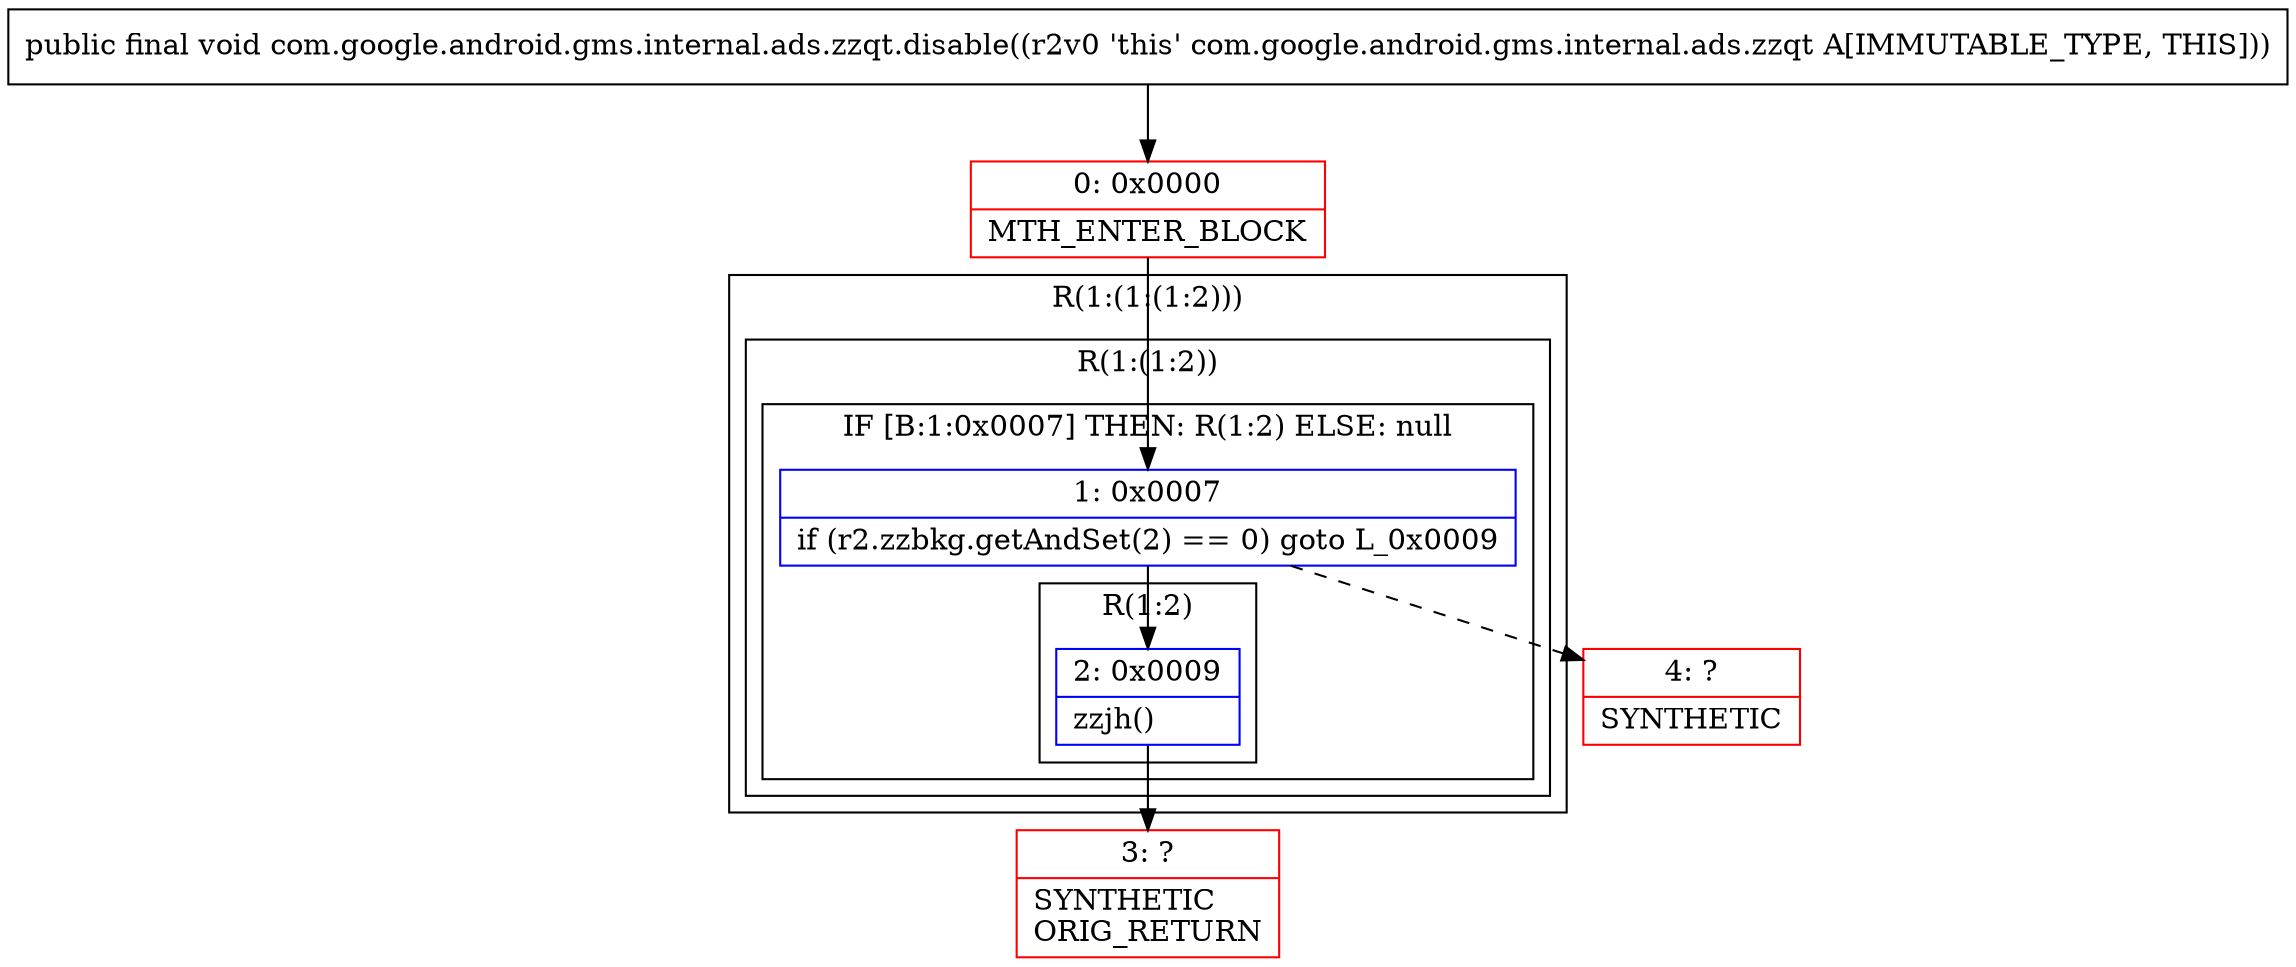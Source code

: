 digraph "CFG forcom.google.android.gms.internal.ads.zzqt.disable()V" {
subgraph cluster_Region_402208676 {
label = "R(1:(1:(1:2)))";
node [shape=record,color=blue];
subgraph cluster_Region_868293392 {
label = "R(1:(1:2))";
node [shape=record,color=blue];
subgraph cluster_IfRegion_1278837098 {
label = "IF [B:1:0x0007] THEN: R(1:2) ELSE: null";
node [shape=record,color=blue];
Node_1 [shape=record,label="{1\:\ 0x0007|if (r2.zzbkg.getAndSet(2) == 0) goto L_0x0009\l}"];
subgraph cluster_Region_1992021560 {
label = "R(1:2)";
node [shape=record,color=blue];
Node_2 [shape=record,label="{2\:\ 0x0009|zzjh()\l}"];
}
}
}
}
Node_0 [shape=record,color=red,label="{0\:\ 0x0000|MTH_ENTER_BLOCK\l}"];
Node_3 [shape=record,color=red,label="{3\:\ ?|SYNTHETIC\lORIG_RETURN\l}"];
Node_4 [shape=record,color=red,label="{4\:\ ?|SYNTHETIC\l}"];
MethodNode[shape=record,label="{public final void com.google.android.gms.internal.ads.zzqt.disable((r2v0 'this' com.google.android.gms.internal.ads.zzqt A[IMMUTABLE_TYPE, THIS])) }"];
MethodNode -> Node_0;
Node_1 -> Node_2;
Node_1 -> Node_4[style=dashed];
Node_2 -> Node_3;
Node_0 -> Node_1;
}

